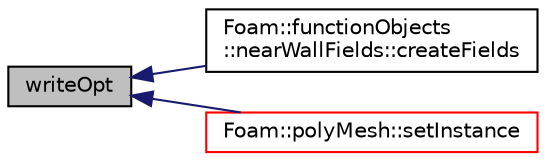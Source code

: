 digraph "writeOpt"
{
  bgcolor="transparent";
  edge [fontname="Helvetica",fontsize="10",labelfontname="Helvetica",labelfontsize="10"];
  node [fontname="Helvetica",fontsize="10",shape=record];
  rankdir="LR";
  Node1 [label="writeOpt",height=0.2,width=0.4,color="black", fillcolor="grey75", style="filled" fontcolor="black"];
  Node1 -> Node2 [dir="back",color="midnightblue",fontsize="10",style="solid",fontname="Helvetica"];
  Node2 [label="Foam::functionObjects\l::nearWallFields::createFields",height=0.2,width=0.4,color="black",URL="$classFoam_1_1functionObjects_1_1nearWallFields.html#a20355cbb8981de2b3ce25203075689b8"];
  Node1 -> Node3 [dir="back",color="midnightblue",fontsize="10",style="solid",fontname="Helvetica"];
  Node3 [label="Foam::polyMesh::setInstance",height=0.2,width=0.4,color="red",URL="$classFoam_1_1polyMesh.html#a0da10a8d72f42aac9207e510d241167e",tooltip="Set the instance for mesh files. "];
}
